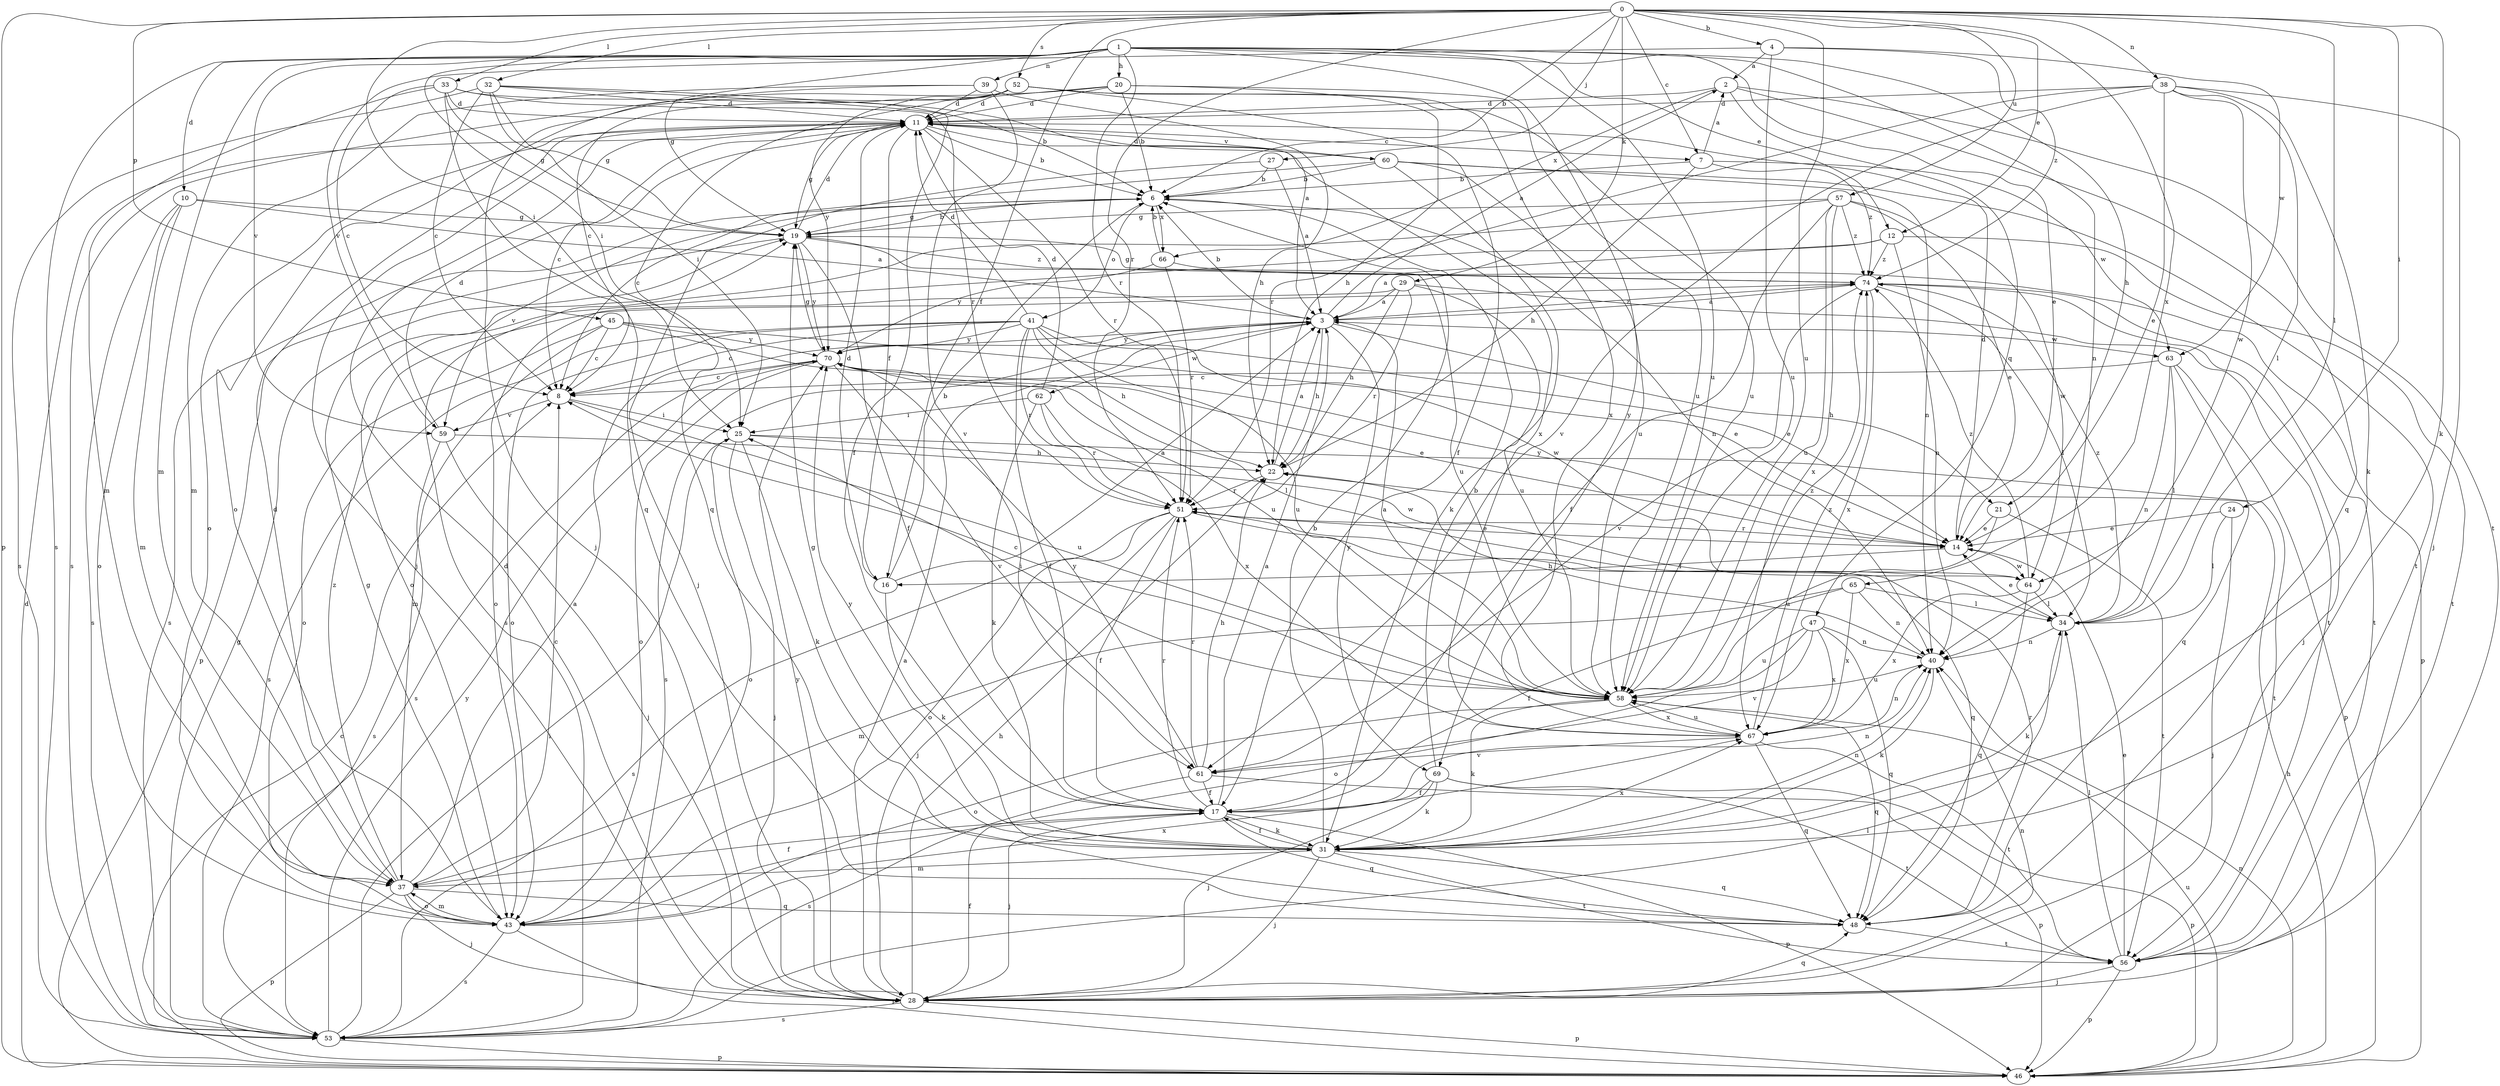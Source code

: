strict digraph  {
0;
1;
2;
3;
4;
6;
7;
8;
10;
11;
12;
14;
16;
17;
19;
20;
21;
22;
24;
25;
27;
28;
29;
31;
32;
33;
34;
37;
38;
39;
40;
41;
43;
45;
46;
47;
48;
51;
52;
53;
56;
57;
58;
59;
60;
61;
62;
63;
64;
65;
66;
67;
69;
70;
74;
0 -> 4  [label=b];
0 -> 6  [label=b];
0 -> 7  [label=c];
0 -> 12  [label=e];
0 -> 16  [label=f];
0 -> 24  [label=i];
0 -> 25  [label=i];
0 -> 27  [label=j];
0 -> 29  [label=k];
0 -> 31  [label=k];
0 -> 32  [label=l];
0 -> 33  [label=l];
0 -> 34  [label=l];
0 -> 38  [label=n];
0 -> 45  [label=p];
0 -> 46  [label=p];
0 -> 51  [label=r];
0 -> 52  [label=s];
0 -> 57  [label=u];
0 -> 58  [label=u];
0 -> 65  [label=x];
1 -> 10  [label=d];
1 -> 12  [label=e];
1 -> 14  [label=e];
1 -> 19  [label=g];
1 -> 20  [label=h];
1 -> 21  [label=h];
1 -> 25  [label=i];
1 -> 37  [label=m];
1 -> 39  [label=n];
1 -> 40  [label=n];
1 -> 51  [label=r];
1 -> 53  [label=s];
1 -> 58  [label=u];
1 -> 59  [label=v];
1 -> 69  [label=y];
2 -> 11  [label=d];
2 -> 47  [label=q];
2 -> 48  [label=q];
2 -> 56  [label=t];
2 -> 66  [label=x];
3 -> 2  [label=a];
3 -> 6  [label=b];
3 -> 21  [label=h];
3 -> 22  [label=h];
3 -> 53  [label=s];
3 -> 62  [label=w];
3 -> 63  [label=w];
3 -> 69  [label=y];
3 -> 70  [label=y];
3 -> 74  [label=z];
4 -> 2  [label=a];
4 -> 58  [label=u];
4 -> 59  [label=v];
4 -> 63  [label=w];
4 -> 74  [label=z];
6 -> 19  [label=g];
6 -> 40  [label=n];
6 -> 41  [label=o];
6 -> 53  [label=s];
6 -> 59  [label=v];
6 -> 66  [label=x];
7 -> 2  [label=a];
7 -> 6  [label=b];
7 -> 22  [label=h];
7 -> 63  [label=w];
7 -> 74  [label=z];
8 -> 25  [label=i];
8 -> 58  [label=u];
8 -> 59  [label=v];
10 -> 3  [label=a];
10 -> 19  [label=g];
10 -> 37  [label=m];
10 -> 43  [label=o];
10 -> 53  [label=s];
11 -> 6  [label=b];
11 -> 7  [label=c];
11 -> 8  [label=c];
11 -> 16  [label=f];
11 -> 19  [label=g];
11 -> 28  [label=j];
11 -> 43  [label=o];
11 -> 51  [label=r];
11 -> 60  [label=v];
11 -> 67  [label=x];
12 -> 3  [label=a];
12 -> 40  [label=n];
12 -> 43  [label=o];
12 -> 56  [label=t];
12 -> 74  [label=z];
14 -> 11  [label=d];
14 -> 16  [label=f];
14 -> 51  [label=r];
14 -> 64  [label=w];
14 -> 70  [label=y];
16 -> 3  [label=a];
16 -> 6  [label=b];
16 -> 11  [label=d];
16 -> 31  [label=k];
17 -> 3  [label=a];
17 -> 28  [label=j];
17 -> 31  [label=k];
17 -> 40  [label=n];
17 -> 46  [label=p];
17 -> 48  [label=q];
17 -> 51  [label=r];
19 -> 6  [label=b];
19 -> 11  [label=d];
19 -> 17  [label=f];
19 -> 46  [label=p];
19 -> 58  [label=u];
19 -> 70  [label=y];
19 -> 74  [label=z];
20 -> 6  [label=b];
20 -> 11  [label=d];
20 -> 22  [label=h];
20 -> 48  [label=q];
20 -> 53  [label=s];
20 -> 58  [label=u];
21 -> 14  [label=e];
21 -> 56  [label=t];
21 -> 58  [label=u];
22 -> 3  [label=a];
22 -> 51  [label=r];
24 -> 14  [label=e];
24 -> 28  [label=j];
24 -> 34  [label=l];
25 -> 22  [label=h];
25 -> 28  [label=j];
25 -> 31  [label=k];
25 -> 43  [label=o];
25 -> 56  [label=t];
27 -> 3  [label=a];
27 -> 6  [label=b];
27 -> 28  [label=j];
28 -> 3  [label=a];
28 -> 11  [label=d];
28 -> 17  [label=f];
28 -> 22  [label=h];
28 -> 40  [label=n];
28 -> 46  [label=p];
28 -> 48  [label=q];
28 -> 53  [label=s];
28 -> 70  [label=y];
29 -> 3  [label=a];
29 -> 22  [label=h];
29 -> 43  [label=o];
29 -> 51  [label=r];
29 -> 56  [label=t];
29 -> 58  [label=u];
31 -> 6  [label=b];
31 -> 17  [label=f];
31 -> 19  [label=g];
31 -> 28  [label=j];
31 -> 37  [label=m];
31 -> 40  [label=n];
31 -> 48  [label=q];
31 -> 56  [label=t];
31 -> 67  [label=x];
31 -> 70  [label=y];
32 -> 3  [label=a];
32 -> 8  [label=c];
32 -> 11  [label=d];
32 -> 17  [label=f];
32 -> 19  [label=g];
32 -> 25  [label=i];
32 -> 53  [label=s];
33 -> 6  [label=b];
33 -> 8  [label=c];
33 -> 11  [label=d];
33 -> 19  [label=g];
33 -> 37  [label=m];
33 -> 48  [label=q];
33 -> 51  [label=r];
34 -> 14  [label=e];
34 -> 31  [label=k];
34 -> 40  [label=n];
34 -> 74  [label=z];
37 -> 3  [label=a];
37 -> 8  [label=c];
37 -> 11  [label=d];
37 -> 17  [label=f];
37 -> 28  [label=j];
37 -> 43  [label=o];
37 -> 46  [label=p];
37 -> 48  [label=q];
37 -> 74  [label=z];
38 -> 11  [label=d];
38 -> 14  [label=e];
38 -> 28  [label=j];
38 -> 31  [label=k];
38 -> 34  [label=l];
38 -> 51  [label=r];
38 -> 61  [label=v];
38 -> 64  [label=w];
39 -> 11  [label=d];
39 -> 22  [label=h];
39 -> 28  [label=j];
39 -> 37  [label=m];
39 -> 61  [label=v];
40 -> 22  [label=h];
40 -> 31  [label=k];
40 -> 58  [label=u];
41 -> 8  [label=c];
41 -> 11  [label=d];
41 -> 14  [label=e];
41 -> 17  [label=f];
41 -> 22  [label=h];
41 -> 43  [label=o];
41 -> 51  [label=r];
41 -> 53  [label=s];
41 -> 58  [label=u];
41 -> 64  [label=w];
41 -> 70  [label=y];
43 -> 19  [label=g];
43 -> 37  [label=m];
43 -> 46  [label=p];
43 -> 53  [label=s];
43 -> 67  [label=x];
45 -> 8  [label=c];
45 -> 14  [label=e];
45 -> 37  [label=m];
45 -> 43  [label=o];
45 -> 58  [label=u];
45 -> 70  [label=y];
46 -> 8  [label=c];
46 -> 11  [label=d];
46 -> 22  [label=h];
46 -> 40  [label=n];
46 -> 58  [label=u];
47 -> 40  [label=n];
47 -> 43  [label=o];
47 -> 48  [label=q];
47 -> 58  [label=u];
47 -> 61  [label=v];
47 -> 67  [label=x];
48 -> 51  [label=r];
48 -> 56  [label=t];
51 -> 14  [label=e];
51 -> 17  [label=f];
51 -> 28  [label=j];
51 -> 43  [label=o];
51 -> 48  [label=q];
51 -> 53  [label=s];
52 -> 8  [label=c];
52 -> 11  [label=d];
52 -> 17  [label=f];
52 -> 43  [label=o];
52 -> 58  [label=u];
52 -> 67  [label=x];
52 -> 70  [label=y];
53 -> 19  [label=g];
53 -> 25  [label=i];
53 -> 34  [label=l];
53 -> 46  [label=p];
53 -> 70  [label=y];
56 -> 14  [label=e];
56 -> 28  [label=j];
56 -> 34  [label=l];
56 -> 46  [label=p];
57 -> 14  [label=e];
57 -> 17  [label=f];
57 -> 19  [label=g];
57 -> 53  [label=s];
57 -> 58  [label=u];
57 -> 64  [label=w];
57 -> 67  [label=x];
57 -> 74  [label=z];
58 -> 3  [label=a];
58 -> 8  [label=c];
58 -> 25  [label=i];
58 -> 31  [label=k];
58 -> 43  [label=o];
58 -> 48  [label=q];
58 -> 67  [label=x];
58 -> 74  [label=z];
59 -> 11  [label=d];
59 -> 28  [label=j];
59 -> 53  [label=s];
59 -> 64  [label=w];
60 -> 6  [label=b];
60 -> 8  [label=c];
60 -> 11  [label=d];
60 -> 31  [label=k];
60 -> 40  [label=n];
60 -> 56  [label=t];
60 -> 58  [label=u];
61 -> 17  [label=f];
61 -> 22  [label=h];
61 -> 46  [label=p];
61 -> 51  [label=r];
61 -> 53  [label=s];
61 -> 70  [label=y];
62 -> 11  [label=d];
62 -> 25  [label=i];
62 -> 31  [label=k];
62 -> 51  [label=r];
62 -> 67  [label=x];
63 -> 8  [label=c];
63 -> 34  [label=l];
63 -> 40  [label=n];
63 -> 46  [label=p];
63 -> 48  [label=q];
64 -> 34  [label=l];
64 -> 48  [label=q];
64 -> 67  [label=x];
64 -> 74  [label=z];
65 -> 17  [label=f];
65 -> 34  [label=l];
65 -> 37  [label=m];
65 -> 40  [label=n];
65 -> 67  [label=x];
66 -> 6  [label=b];
66 -> 46  [label=p];
66 -> 51  [label=r];
66 -> 70  [label=y];
67 -> 40  [label=n];
67 -> 48  [label=q];
67 -> 56  [label=t];
67 -> 58  [label=u];
67 -> 61  [label=v];
67 -> 74  [label=z];
69 -> 6  [label=b];
69 -> 17  [label=f];
69 -> 28  [label=j];
69 -> 31  [label=k];
69 -> 46  [label=p];
69 -> 56  [label=t];
70 -> 8  [label=c];
70 -> 14  [label=e];
70 -> 19  [label=g];
70 -> 34  [label=l];
70 -> 43  [label=o];
70 -> 53  [label=s];
70 -> 61  [label=v];
74 -> 3  [label=a];
74 -> 19  [label=g];
74 -> 28  [label=j];
74 -> 34  [label=l];
74 -> 56  [label=t];
74 -> 61  [label=v];
74 -> 67  [label=x];
}
